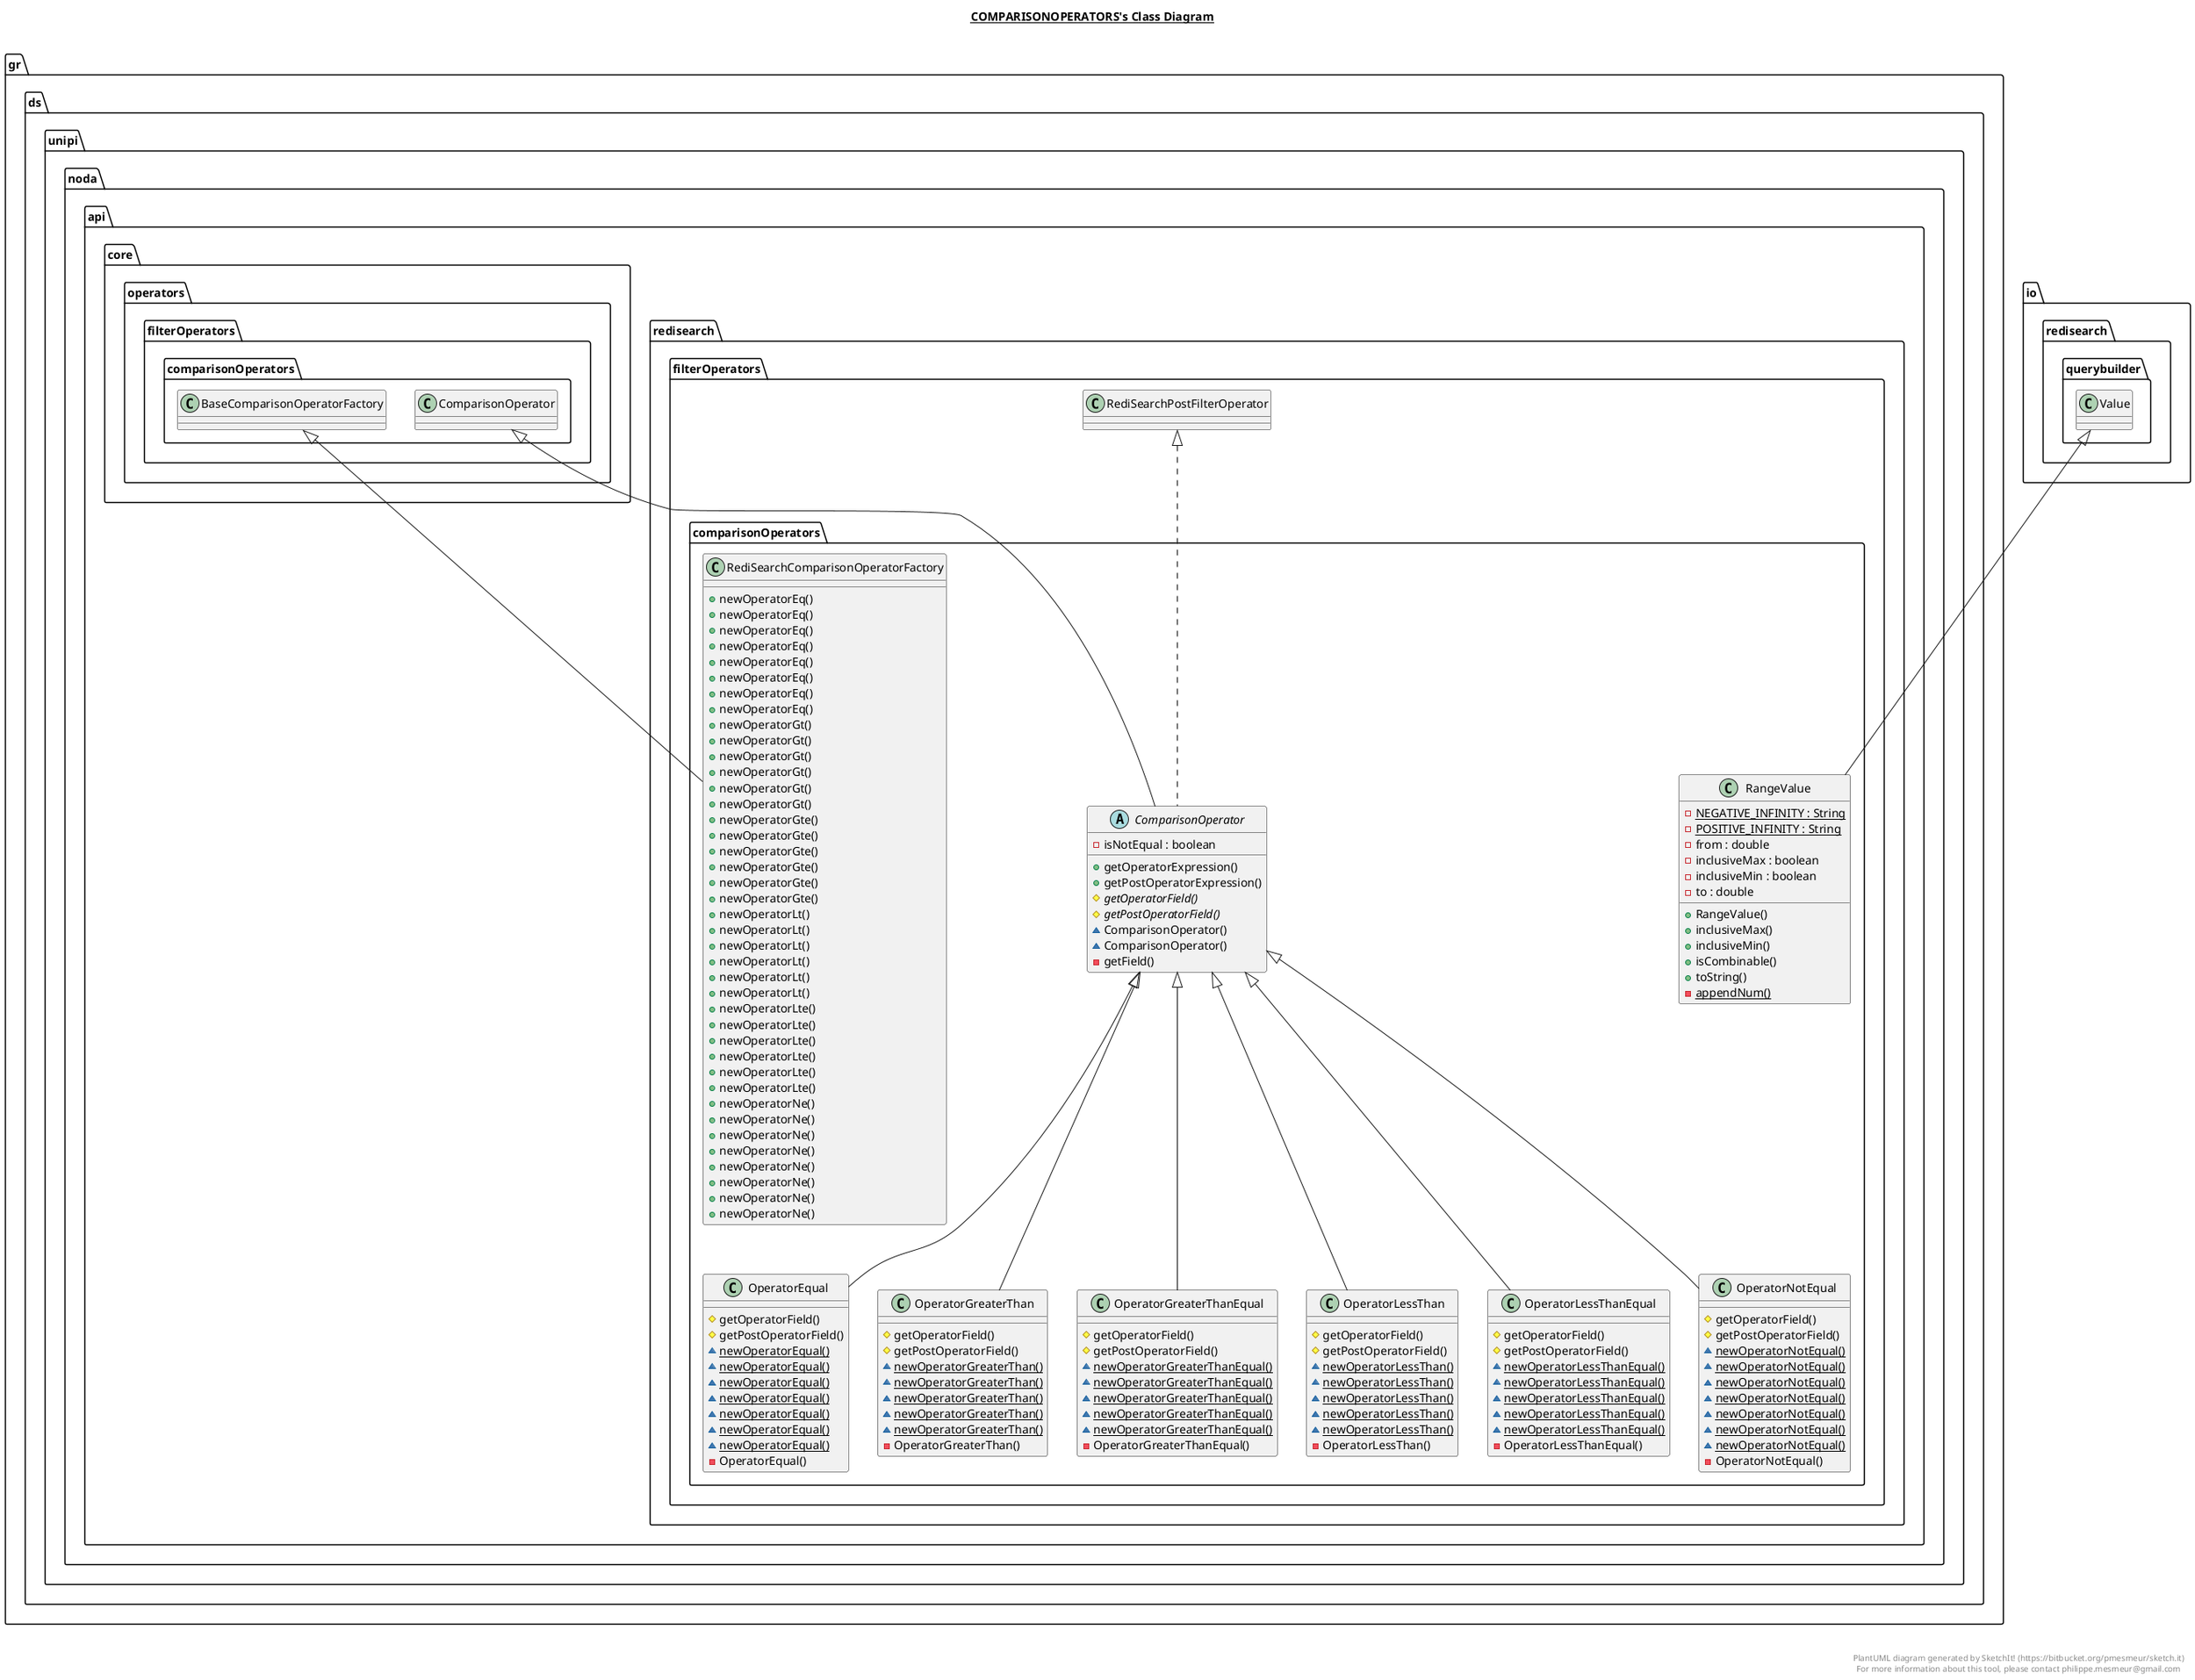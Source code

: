 @startuml

title __COMPARISONOPERATORS's Class Diagram__\n

  namespace gr.ds.unipi.noda.api.redisearch {
    namespace filterOperators {
      namespace comparisonOperators {
        abstract class gr.ds.unipi.noda.api.redisearch.filterOperators.comparisonOperators.ComparisonOperator {
            - isNotEqual : boolean
            + getOperatorExpression()
            + getPostOperatorExpression()
            {abstract} # getOperatorField()
            {abstract} # getPostOperatorField()
            ~ ComparisonOperator()
            ~ ComparisonOperator()
            - getField()
        }
      }
    }
  }
  

  namespace gr.ds.unipi.noda.api.redisearch {
    namespace filterOperators {
      namespace comparisonOperators {
        class gr.ds.unipi.noda.api.redisearch.filterOperators.comparisonOperators.OperatorEqual {
            # getOperatorField()
            # getPostOperatorField()
            {static} ~ newOperatorEqual()
            {static} ~ newOperatorEqual()
            {static} ~ newOperatorEqual()
            {static} ~ newOperatorEqual()
            {static} ~ newOperatorEqual()
            {static} ~ newOperatorEqual()
            {static} ~ newOperatorEqual()
            - OperatorEqual()
        }
      }
    }
  }
  

  namespace gr.ds.unipi.noda.api.redisearch {
    namespace filterOperators {
      namespace comparisonOperators {
        class gr.ds.unipi.noda.api.redisearch.filterOperators.comparisonOperators.OperatorGreaterThan {
            # getOperatorField()
            # getPostOperatorField()
            {static} ~ newOperatorGreaterThan()
            {static} ~ newOperatorGreaterThan()
            {static} ~ newOperatorGreaterThan()
            {static} ~ newOperatorGreaterThan()
            {static} ~ newOperatorGreaterThan()
            - OperatorGreaterThan()
        }
      }
    }
  }
  

  namespace gr.ds.unipi.noda.api.redisearch {
    namespace filterOperators {
      namespace comparisonOperators {
        class gr.ds.unipi.noda.api.redisearch.filterOperators.comparisonOperators.OperatorGreaterThanEqual {
            # getOperatorField()
            # getPostOperatorField()
            {static} ~ newOperatorGreaterThanEqual()
            {static} ~ newOperatorGreaterThanEqual()
            {static} ~ newOperatorGreaterThanEqual()
            {static} ~ newOperatorGreaterThanEqual()
            {static} ~ newOperatorGreaterThanEqual()
            - OperatorGreaterThanEqual()
        }
      }
    }
  }
  

  namespace gr.ds.unipi.noda.api.redisearch {
    namespace filterOperators {
      namespace comparisonOperators {
        class gr.ds.unipi.noda.api.redisearch.filterOperators.comparisonOperators.OperatorLessThan {
            # getOperatorField()
            # getPostOperatorField()
            {static} ~ newOperatorLessThan()
            {static} ~ newOperatorLessThan()
            {static} ~ newOperatorLessThan()
            {static} ~ newOperatorLessThan()
            {static} ~ newOperatorLessThan()
            - OperatorLessThan()
        }
      }
    }
  }
  

  namespace gr.ds.unipi.noda.api.redisearch {
    namespace filterOperators {
      namespace comparisonOperators {
        class gr.ds.unipi.noda.api.redisearch.filterOperators.comparisonOperators.OperatorLessThanEqual {
            # getOperatorField()
            # getPostOperatorField()
            {static} ~ newOperatorLessThanEqual()
            {static} ~ newOperatorLessThanEqual()
            {static} ~ newOperatorLessThanEqual()
            {static} ~ newOperatorLessThanEqual()
            {static} ~ newOperatorLessThanEqual()
            - OperatorLessThanEqual()
        }
      }
    }
  }
  

  namespace gr.ds.unipi.noda.api.redisearch {
    namespace filterOperators {
      namespace comparisonOperators {
        class gr.ds.unipi.noda.api.redisearch.filterOperators.comparisonOperators.OperatorNotEqual {
            # getOperatorField()
            # getPostOperatorField()
            {static} ~ newOperatorNotEqual()
            {static} ~ newOperatorNotEqual()
            {static} ~ newOperatorNotEqual()
            {static} ~ newOperatorNotEqual()
            {static} ~ newOperatorNotEqual()
            {static} ~ newOperatorNotEqual()
            {static} ~ newOperatorNotEqual()
            - OperatorNotEqual()
        }
      }
    }
  }
  

  namespace gr.ds.unipi.noda.api.redisearch {
    namespace filterOperators {
      namespace comparisonOperators {
        class gr.ds.unipi.noda.api.redisearch.filterOperators.comparisonOperators.RangeValue {
            {static} - NEGATIVE_INFINITY : String
            {static} - POSITIVE_INFINITY : String
            - from : double
            - inclusiveMax : boolean
            - inclusiveMin : boolean
            - to : double
            + RangeValue()
            + inclusiveMax()
            + inclusiveMin()
            + isCombinable()
            + toString()
            {static} - appendNum()
        }
      }
    }
  }
  

  namespace gr.ds.unipi.noda.api.redisearch {
    namespace filterOperators {
      namespace comparisonOperators {
        class gr.ds.unipi.noda.api.redisearch.filterOperators.comparisonOperators.RediSearchComparisonOperatorFactory {
            + newOperatorEq()
            + newOperatorEq()
            + newOperatorEq()
            + newOperatorEq()
            + newOperatorEq()
            + newOperatorEq()
            + newOperatorEq()
            + newOperatorEq()
            + newOperatorGt()
            + newOperatorGt()
            + newOperatorGt()
            + newOperatorGt()
            + newOperatorGt()
            + newOperatorGt()
            + newOperatorGte()
            + newOperatorGte()
            + newOperatorGte()
            + newOperatorGte()
            + newOperatorGte()
            + newOperatorGte()
            + newOperatorLt()
            + newOperatorLt()
            + newOperatorLt()
            + newOperatorLt()
            + newOperatorLt()
            + newOperatorLt()
            + newOperatorLte()
            + newOperatorLte()
            + newOperatorLte()
            + newOperatorLte()
            + newOperatorLte()
            + newOperatorLte()
            + newOperatorNe()
            + newOperatorNe()
            + newOperatorNe()
            + newOperatorNe()
            + newOperatorNe()
            + newOperatorNe()
            + newOperatorNe()
            + newOperatorNe()
        }
      }
    }
  }
  

  gr.ds.unipi.noda.api.redisearch.filterOperators.comparisonOperators.ComparisonOperator .up.|> gr.ds.unipi.noda.api.redisearch.filterOperators.RediSearchPostFilterOperator
  gr.ds.unipi.noda.api.redisearch.filterOperators.comparisonOperators.ComparisonOperator -up-|> gr.ds.unipi.noda.api.core.operators.filterOperators.comparisonOperators.ComparisonOperator
  gr.ds.unipi.noda.api.redisearch.filterOperators.comparisonOperators.OperatorEqual -up-|> gr.ds.unipi.noda.api.redisearch.filterOperators.comparisonOperators.ComparisonOperator
  gr.ds.unipi.noda.api.redisearch.filterOperators.comparisonOperators.OperatorGreaterThan -up-|> gr.ds.unipi.noda.api.redisearch.filterOperators.comparisonOperators.ComparisonOperator
  gr.ds.unipi.noda.api.redisearch.filterOperators.comparisonOperators.OperatorGreaterThanEqual -up-|> gr.ds.unipi.noda.api.redisearch.filterOperators.comparisonOperators.ComparisonOperator
  gr.ds.unipi.noda.api.redisearch.filterOperators.comparisonOperators.OperatorLessThan -up-|> gr.ds.unipi.noda.api.redisearch.filterOperators.comparisonOperators.ComparisonOperator
  gr.ds.unipi.noda.api.redisearch.filterOperators.comparisonOperators.OperatorLessThanEqual -up-|> gr.ds.unipi.noda.api.redisearch.filterOperators.comparisonOperators.ComparisonOperator
  gr.ds.unipi.noda.api.redisearch.filterOperators.comparisonOperators.OperatorNotEqual -up-|> gr.ds.unipi.noda.api.redisearch.filterOperators.comparisonOperators.ComparisonOperator
  gr.ds.unipi.noda.api.redisearch.filterOperators.comparisonOperators.RangeValue -up-|> io.redisearch.querybuilder.Value
  gr.ds.unipi.noda.api.redisearch.filterOperators.comparisonOperators.RediSearchComparisonOperatorFactory -up-|> gr.ds.unipi.noda.api.core.operators.filterOperators.comparisonOperators.BaseComparisonOperatorFactory


right footer


PlantUML diagram generated by SketchIt! (https://bitbucket.org/pmesmeur/sketch.it)
For more information about this tool, please contact philippe.mesmeur@gmail.com
endfooter

@enduml
